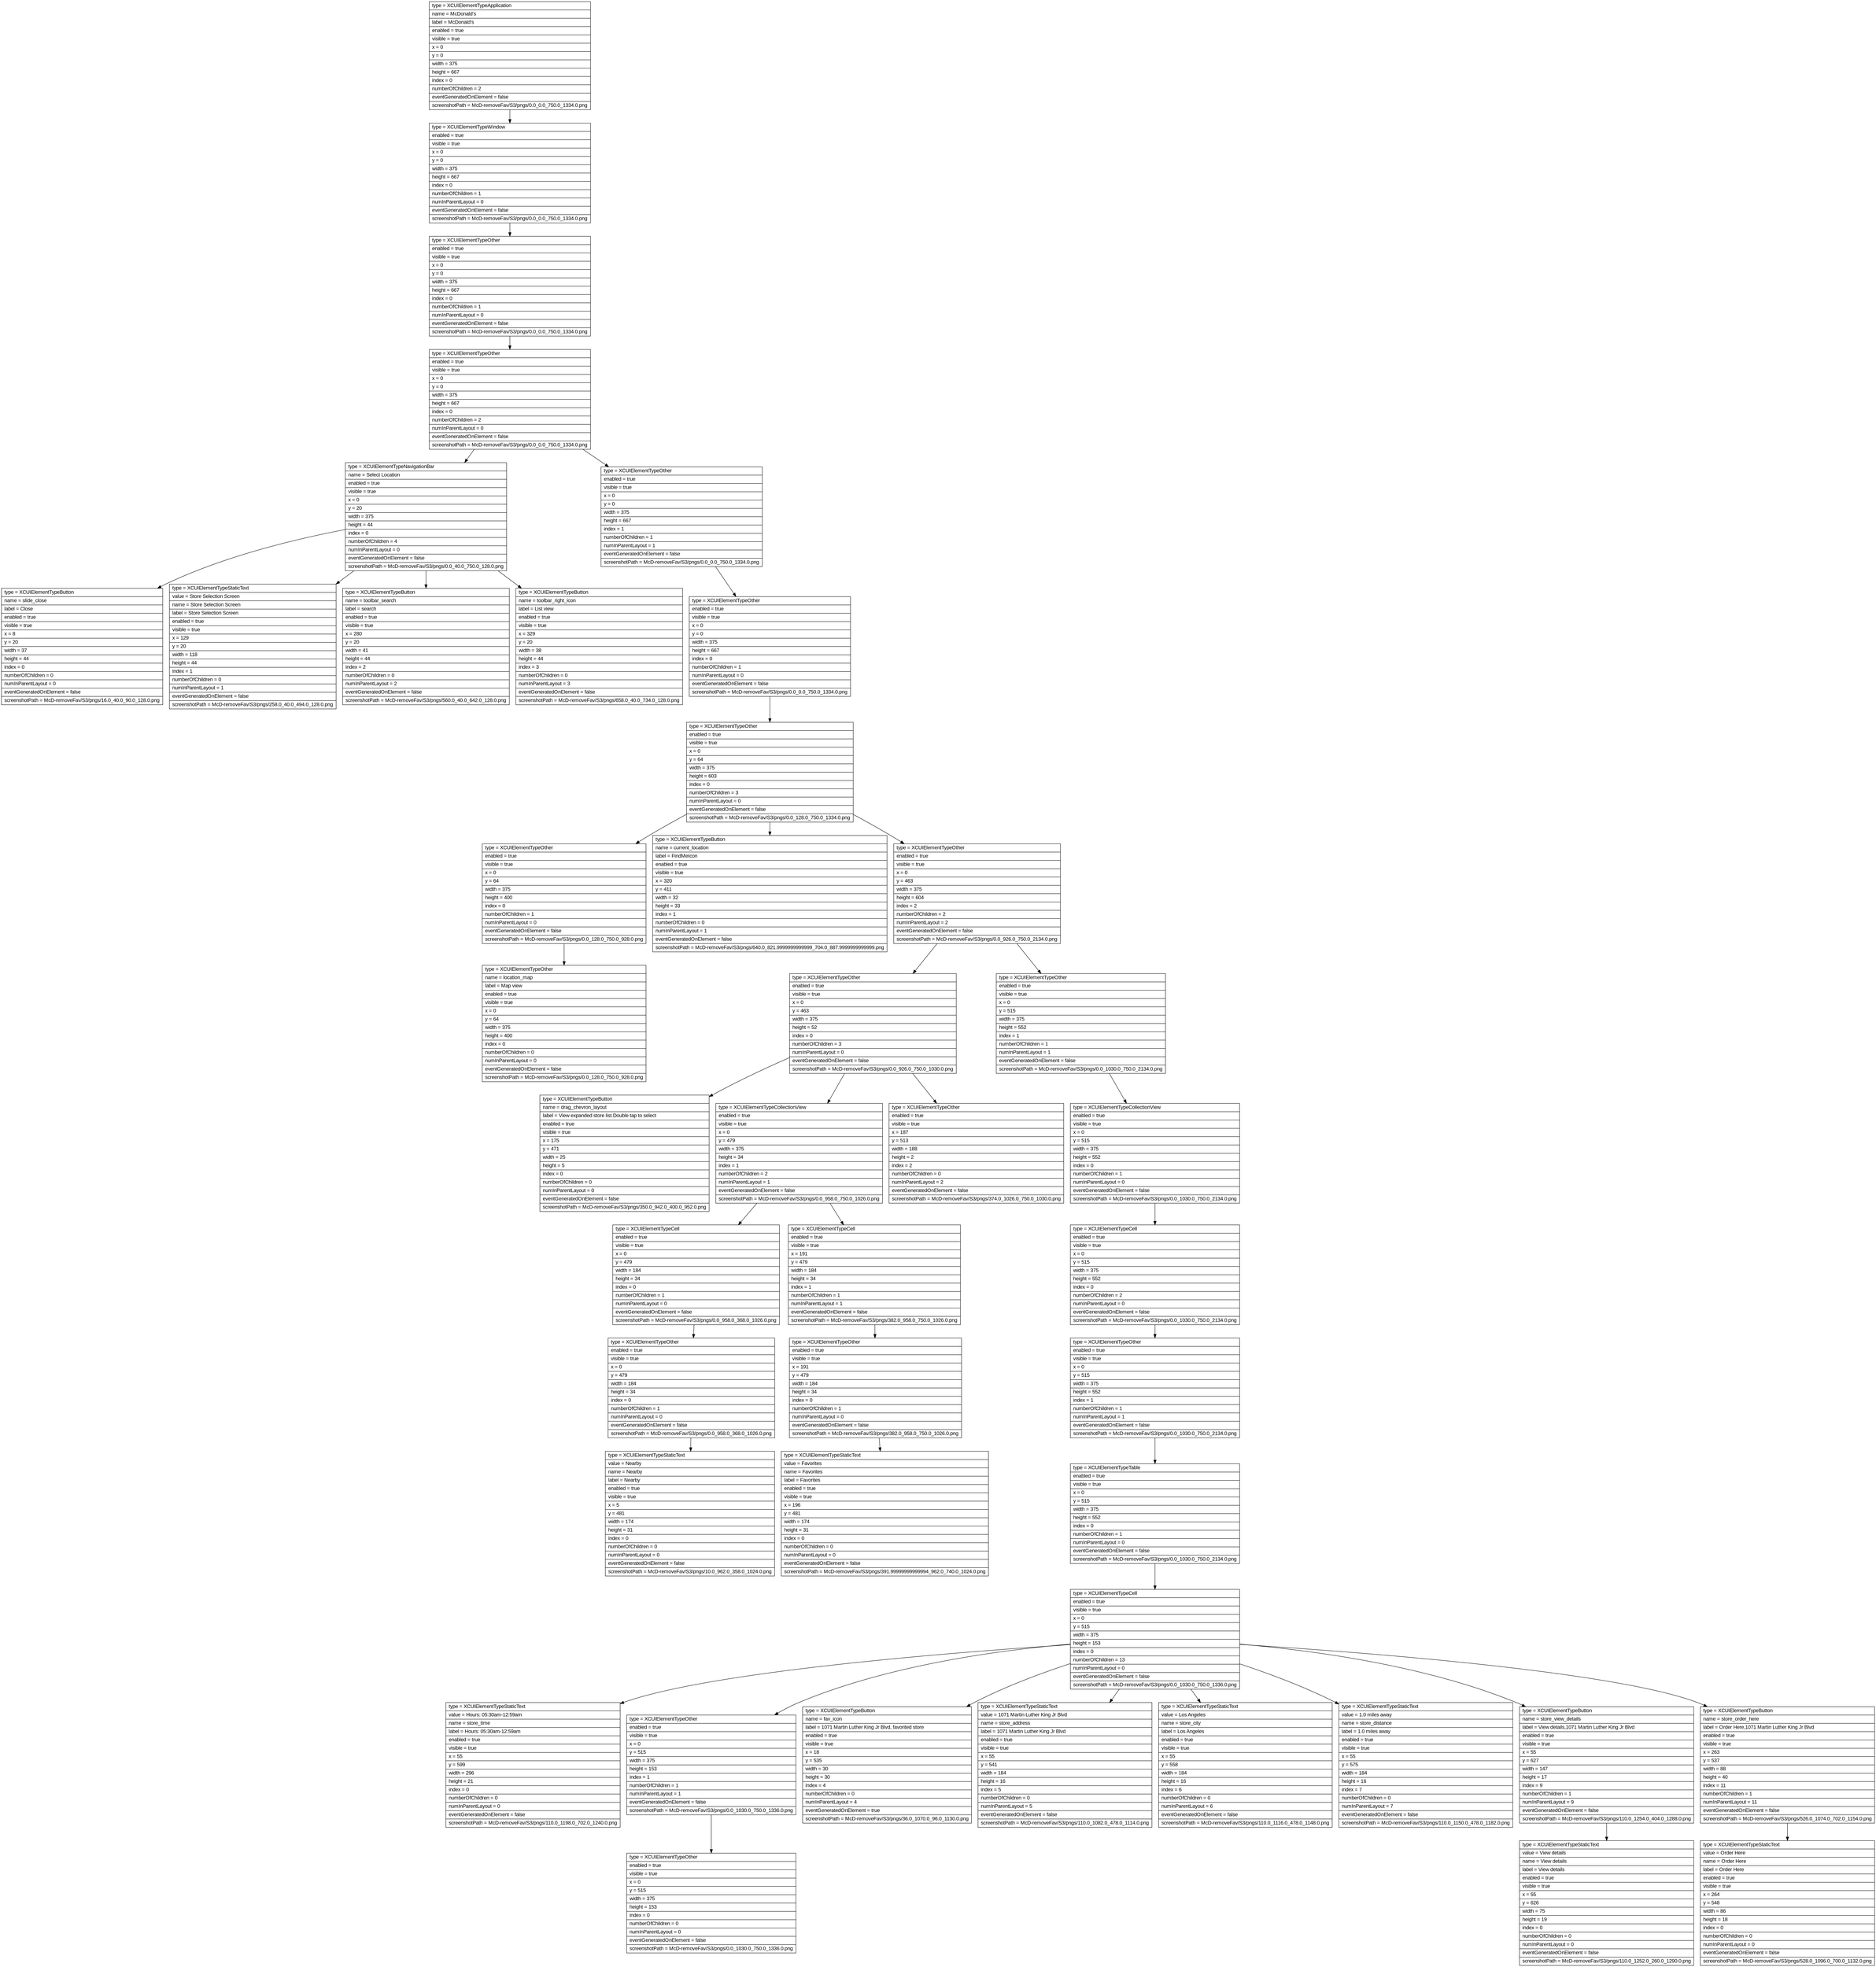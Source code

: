 digraph Layout {

	node [shape=record fontname=Arial];

	0	[label="{type = XCUIElementTypeApplication\l|name = McDonald's\l|label = McDonald's\l|enabled = true\l|visible = true\l|x = 0\l|y = 0\l|width = 375\l|height = 667\l|index = 0\l|numberOfChildren = 2\l|eventGeneratedOnElement = false \l|screenshotPath = McD-removeFav/S3/pngs/0.0_0.0_750.0_1334.0.png\l}"]
	1	[label="{type = XCUIElementTypeWindow\l|enabled = true\l|visible = true\l|x = 0\l|y = 0\l|width = 375\l|height = 667\l|index = 0\l|numberOfChildren = 1\l|numInParentLayout = 0\l|eventGeneratedOnElement = false \l|screenshotPath = McD-removeFav/S3/pngs/0.0_0.0_750.0_1334.0.png\l}"]
	2	[label="{type = XCUIElementTypeOther\l|enabled = true\l|visible = true\l|x = 0\l|y = 0\l|width = 375\l|height = 667\l|index = 0\l|numberOfChildren = 1\l|numInParentLayout = 0\l|eventGeneratedOnElement = false \l|screenshotPath = McD-removeFav/S3/pngs/0.0_0.0_750.0_1334.0.png\l}"]
	3	[label="{type = XCUIElementTypeOther\l|enabled = true\l|visible = true\l|x = 0\l|y = 0\l|width = 375\l|height = 667\l|index = 0\l|numberOfChildren = 2\l|numInParentLayout = 0\l|eventGeneratedOnElement = false \l|screenshotPath = McD-removeFav/S3/pngs/0.0_0.0_750.0_1334.0.png\l}"]
	4	[label="{type = XCUIElementTypeNavigationBar\l|name = Select Location\l|enabled = true\l|visible = true\l|x = 0\l|y = 20\l|width = 375\l|height = 44\l|index = 0\l|numberOfChildren = 4\l|numInParentLayout = 0\l|eventGeneratedOnElement = false \l|screenshotPath = McD-removeFav/S3/pngs/0.0_40.0_750.0_128.0.png\l}"]
	5	[label="{type = XCUIElementTypeOther\l|enabled = true\l|visible = true\l|x = 0\l|y = 0\l|width = 375\l|height = 667\l|index = 1\l|numberOfChildren = 1\l|numInParentLayout = 1\l|eventGeneratedOnElement = false \l|screenshotPath = McD-removeFav/S3/pngs/0.0_0.0_750.0_1334.0.png\l}"]
	6	[label="{type = XCUIElementTypeButton\l|name = slide_close\l|label = Close\l|enabled = true\l|visible = true\l|x = 8\l|y = 20\l|width = 37\l|height = 44\l|index = 0\l|numberOfChildren = 0\l|numInParentLayout = 0\l|eventGeneratedOnElement = false \l|screenshotPath = McD-removeFav/S3/pngs/16.0_40.0_90.0_128.0.png\l}"]
	7	[label="{type = XCUIElementTypeStaticText\l|value = Store Selection Screen\l|name = Store Selection Screen\l|label = Store Selection Screen\l|enabled = true\l|visible = true\l|x = 129\l|y = 20\l|width = 118\l|height = 44\l|index = 1\l|numberOfChildren = 0\l|numInParentLayout = 1\l|eventGeneratedOnElement = false \l|screenshotPath = McD-removeFav/S3/pngs/258.0_40.0_494.0_128.0.png\l}"]
	8	[label="{type = XCUIElementTypeButton\l|name = toolbar_search\l|label = search\l|enabled = true\l|visible = true\l|x = 280\l|y = 20\l|width = 41\l|height = 44\l|index = 2\l|numberOfChildren = 0\l|numInParentLayout = 2\l|eventGeneratedOnElement = false \l|screenshotPath = McD-removeFav/S3/pngs/560.0_40.0_642.0_128.0.png\l}"]
	9	[label="{type = XCUIElementTypeButton\l|name = toolbar_right_icon\l|label = List view\l|enabled = true\l|visible = true\l|x = 329\l|y = 20\l|width = 38\l|height = 44\l|index = 3\l|numberOfChildren = 0\l|numInParentLayout = 3\l|eventGeneratedOnElement = false \l|screenshotPath = McD-removeFav/S3/pngs/658.0_40.0_734.0_128.0.png\l}"]
	10	[label="{type = XCUIElementTypeOther\l|enabled = true\l|visible = true\l|x = 0\l|y = 0\l|width = 375\l|height = 667\l|index = 0\l|numberOfChildren = 1\l|numInParentLayout = 0\l|eventGeneratedOnElement = false \l|screenshotPath = McD-removeFav/S3/pngs/0.0_0.0_750.0_1334.0.png\l}"]
	11	[label="{type = XCUIElementTypeOther\l|enabled = true\l|visible = true\l|x = 0\l|y = 64\l|width = 375\l|height = 603\l|index = 0\l|numberOfChildren = 3\l|numInParentLayout = 0\l|eventGeneratedOnElement = false \l|screenshotPath = McD-removeFav/S3/pngs/0.0_128.0_750.0_1334.0.png\l}"]
	12	[label="{type = XCUIElementTypeOther\l|enabled = true\l|visible = true\l|x = 0\l|y = 64\l|width = 375\l|height = 400\l|index = 0\l|numberOfChildren = 1\l|numInParentLayout = 0\l|eventGeneratedOnElement = false \l|screenshotPath = McD-removeFav/S3/pngs/0.0_128.0_750.0_928.0.png\l}"]
	13	[label="{type = XCUIElementTypeButton\l|name = current_location\l|label = FindMeIcon\l|enabled = true\l|visible = true\l|x = 320\l|y = 411\l|width = 32\l|height = 33\l|index = 1\l|numberOfChildren = 0\l|numInParentLayout = 1\l|eventGeneratedOnElement = false \l|screenshotPath = McD-removeFav/S3/pngs/640.0_821.9999999999999_704.0_887.9999999999999.png\l}"]
	14	[label="{type = XCUIElementTypeOther\l|enabled = true\l|visible = true\l|x = 0\l|y = 463\l|width = 375\l|height = 604\l|index = 2\l|numberOfChildren = 2\l|numInParentLayout = 2\l|eventGeneratedOnElement = false \l|screenshotPath = McD-removeFav/S3/pngs/0.0_926.0_750.0_2134.0.png\l}"]
	15	[label="{type = XCUIElementTypeOther\l|name = location_map\l|label = Map view\l|enabled = true\l|visible = true\l|x = 0\l|y = 64\l|width = 375\l|height = 400\l|index = 0\l|numberOfChildren = 0\l|numInParentLayout = 0\l|eventGeneratedOnElement = false \l|screenshotPath = McD-removeFav/S3/pngs/0.0_128.0_750.0_928.0.png\l}"]
	16	[label="{type = XCUIElementTypeOther\l|enabled = true\l|visible = true\l|x = 0\l|y = 463\l|width = 375\l|height = 52\l|index = 0\l|numberOfChildren = 3\l|numInParentLayout = 0\l|eventGeneratedOnElement = false \l|screenshotPath = McD-removeFav/S3/pngs/0.0_926.0_750.0_1030.0.png\l}"]
	17	[label="{type = XCUIElementTypeOther\l|enabled = true\l|visible = true\l|x = 0\l|y = 515\l|width = 375\l|height = 552\l|index = 1\l|numberOfChildren = 1\l|numInParentLayout = 1\l|eventGeneratedOnElement = false \l|screenshotPath = McD-removeFav/S3/pngs/0.0_1030.0_750.0_2134.0.png\l}"]
	18	[label="{type = XCUIElementTypeButton\l|name = drag_chevron_layout\l|label = View expanded store list.Double tap to select\l|enabled = true\l|visible = true\l|x = 175\l|y = 471\l|width = 25\l|height = 5\l|index = 0\l|numberOfChildren = 0\l|numInParentLayout = 0\l|eventGeneratedOnElement = false \l|screenshotPath = McD-removeFav/S3/pngs/350.0_942.0_400.0_952.0.png\l}"]
	19	[label="{type = XCUIElementTypeCollectionView\l|enabled = true\l|visible = true\l|x = 0\l|y = 479\l|width = 375\l|height = 34\l|index = 1\l|numberOfChildren = 2\l|numInParentLayout = 1\l|eventGeneratedOnElement = false \l|screenshotPath = McD-removeFav/S3/pngs/0.0_958.0_750.0_1026.0.png\l}"]
	20	[label="{type = XCUIElementTypeOther\l|enabled = true\l|visible = true\l|x = 187\l|y = 513\l|width = 188\l|height = 2\l|index = 2\l|numberOfChildren = 0\l|numInParentLayout = 2\l|eventGeneratedOnElement = false \l|screenshotPath = McD-removeFav/S3/pngs/374.0_1026.0_750.0_1030.0.png\l}"]
	21	[label="{type = XCUIElementTypeCollectionView\l|enabled = true\l|visible = true\l|x = 0\l|y = 515\l|width = 375\l|height = 552\l|index = 0\l|numberOfChildren = 1\l|numInParentLayout = 0\l|eventGeneratedOnElement = false \l|screenshotPath = McD-removeFav/S3/pngs/0.0_1030.0_750.0_2134.0.png\l}"]
	22	[label="{type = XCUIElementTypeCell\l|enabled = true\l|visible = true\l|x = 0\l|y = 479\l|width = 184\l|height = 34\l|index = 0\l|numberOfChildren = 1\l|numInParentLayout = 0\l|eventGeneratedOnElement = false \l|screenshotPath = McD-removeFav/S3/pngs/0.0_958.0_368.0_1026.0.png\l}"]
	23	[label="{type = XCUIElementTypeCell\l|enabled = true\l|visible = true\l|x = 191\l|y = 479\l|width = 184\l|height = 34\l|index = 1\l|numberOfChildren = 1\l|numInParentLayout = 1\l|eventGeneratedOnElement = false \l|screenshotPath = McD-removeFav/S3/pngs/382.0_958.0_750.0_1026.0.png\l}"]
	24	[label="{type = XCUIElementTypeCell\l|enabled = true\l|visible = true\l|x = 0\l|y = 515\l|width = 375\l|height = 552\l|index = 0\l|numberOfChildren = 2\l|numInParentLayout = 0\l|eventGeneratedOnElement = false \l|screenshotPath = McD-removeFav/S3/pngs/0.0_1030.0_750.0_2134.0.png\l}"]
	25	[label="{type = XCUIElementTypeOther\l|enabled = true\l|visible = true\l|x = 0\l|y = 479\l|width = 184\l|height = 34\l|index = 0\l|numberOfChildren = 1\l|numInParentLayout = 0\l|eventGeneratedOnElement = false \l|screenshotPath = McD-removeFav/S3/pngs/0.0_958.0_368.0_1026.0.png\l}"]
	26	[label="{type = XCUIElementTypeOther\l|enabled = true\l|visible = true\l|x = 191\l|y = 479\l|width = 184\l|height = 34\l|index = 0\l|numberOfChildren = 1\l|numInParentLayout = 0\l|eventGeneratedOnElement = false \l|screenshotPath = McD-removeFav/S3/pngs/382.0_958.0_750.0_1026.0.png\l}"]
	27	[label="{type = XCUIElementTypeOther\l|enabled = true\l|visible = true\l|x = 0\l|y = 515\l|width = 375\l|height = 552\l|index = 1\l|numberOfChildren = 1\l|numInParentLayout = 1\l|eventGeneratedOnElement = false \l|screenshotPath = McD-removeFav/S3/pngs/0.0_1030.0_750.0_2134.0.png\l}"]
	28	[label="{type = XCUIElementTypeStaticText\l|value = Nearby\l|name = Nearby\l|label = Nearby\l|enabled = true\l|visible = true\l|x = 5\l|y = 481\l|width = 174\l|height = 31\l|index = 0\l|numberOfChildren = 0\l|numInParentLayout = 0\l|eventGeneratedOnElement = false \l|screenshotPath = McD-removeFav/S3/pngs/10.0_962.0_358.0_1024.0.png\l}"]
	29	[label="{type = XCUIElementTypeStaticText\l|value = Favorites\l|name = Favorites\l|label = Favorites\l|enabled = true\l|visible = true\l|x = 196\l|y = 481\l|width = 174\l|height = 31\l|index = 0\l|numberOfChildren = 0\l|numInParentLayout = 0\l|eventGeneratedOnElement = false \l|screenshotPath = McD-removeFav/S3/pngs/391.99999999999994_962.0_740.0_1024.0.png\l}"]
	30	[label="{type = XCUIElementTypeTable\l|enabled = true\l|visible = true\l|x = 0\l|y = 515\l|width = 375\l|height = 552\l|index = 0\l|numberOfChildren = 1\l|numInParentLayout = 0\l|eventGeneratedOnElement = false \l|screenshotPath = McD-removeFav/S3/pngs/0.0_1030.0_750.0_2134.0.png\l}"]
	31	[label="{type = XCUIElementTypeCell\l|enabled = true\l|visible = true\l|x = 0\l|y = 515\l|width = 375\l|height = 153\l|index = 0\l|numberOfChildren = 13\l|numInParentLayout = 0\l|eventGeneratedOnElement = false \l|screenshotPath = McD-removeFav/S3/pngs/0.0_1030.0_750.0_1336.0.png\l}"]
	32	[label="{type = XCUIElementTypeStaticText\l|value = Hours: 05:30am-12:59am\l|name = store_time\l|label = Hours: 05:30am-12:59am\l|enabled = true\l|visible = true\l|x = 55\l|y = 599\l|width = 296\l|height = 21\l|index = 0\l|numberOfChildren = 0\l|numInParentLayout = 0\l|eventGeneratedOnElement = false \l|screenshotPath = McD-removeFav/S3/pngs/110.0_1198.0_702.0_1240.0.png\l}"]
	33	[label="{type = XCUIElementTypeOther\l|enabled = true\l|visible = true\l|x = 0\l|y = 515\l|width = 375\l|height = 153\l|index = 1\l|numberOfChildren = 1\l|numInParentLayout = 1\l|eventGeneratedOnElement = false \l|screenshotPath = McD-removeFav/S3/pngs/0.0_1030.0_750.0_1336.0.png\l}"]
	34	[label="{type = XCUIElementTypeButton\l|name = fav_icon\l|label = 1071 Martin Luther King Jr Blvd, favorited store\l|enabled = true\l|visible = true\l|x = 18\l|y = 535\l|width = 30\l|height = 30\l|index = 4\l|numberOfChildren = 0\l|numInParentLayout = 4\l|eventGeneratedOnElement = true \l|screenshotPath = McD-removeFav/S3/pngs/36.0_1070.0_96.0_1130.0.png\l}"]
	35	[label="{type = XCUIElementTypeStaticText\l|value = 1071 Martin Luther King Jr Blvd\l|name = store_address\l|label = 1071 Martin Luther King Jr Blvd\l|enabled = true\l|visible = true\l|x = 55\l|y = 541\l|width = 184\l|height = 16\l|index = 5\l|numberOfChildren = 0\l|numInParentLayout = 5\l|eventGeneratedOnElement = false \l|screenshotPath = McD-removeFav/S3/pngs/110.0_1082.0_478.0_1114.0.png\l}"]
	36	[label="{type = XCUIElementTypeStaticText\l|value = Los Angeles\l|name = store_city\l|label = Los Angeles\l|enabled = true\l|visible = true\l|x = 55\l|y = 558\l|width = 184\l|height = 16\l|index = 6\l|numberOfChildren = 0\l|numInParentLayout = 6\l|eventGeneratedOnElement = false \l|screenshotPath = McD-removeFav/S3/pngs/110.0_1116.0_478.0_1148.0.png\l}"]
	37	[label="{type = XCUIElementTypeStaticText\l|value = 1.0 miles away\l|name = store_distance\l|label = 1.0 miles away\l|enabled = true\l|visible = true\l|x = 55\l|y = 575\l|width = 184\l|height = 16\l|index = 7\l|numberOfChildren = 0\l|numInParentLayout = 7\l|eventGeneratedOnElement = false \l|screenshotPath = McD-removeFav/S3/pngs/110.0_1150.0_478.0_1182.0.png\l}"]
	38	[label="{type = XCUIElementTypeButton\l|name = store_view_details\l|label = View details,1071 Martin Luther King Jr Blvd\l|enabled = true\l|visible = true\l|x = 55\l|y = 627\l|width = 147\l|height = 17\l|index = 9\l|numberOfChildren = 1\l|numInParentLayout = 9\l|eventGeneratedOnElement = false \l|screenshotPath = McD-removeFav/S3/pngs/110.0_1254.0_404.0_1288.0.png\l}"]
	39	[label="{type = XCUIElementTypeButton\l|name = store_order_here\l|label = Order Here,1071 Martin Luther King Jr Blvd\l|enabled = true\l|visible = true\l|x = 263\l|y = 537\l|width = 88\l|height = 40\l|index = 11\l|numberOfChildren = 1\l|numInParentLayout = 11\l|eventGeneratedOnElement = false \l|screenshotPath = McD-removeFav/S3/pngs/526.0_1074.0_702.0_1154.0.png\l}"]
	40	[label="{type = XCUIElementTypeOther\l|enabled = true\l|visible = true\l|x = 0\l|y = 515\l|width = 375\l|height = 153\l|index = 0\l|numberOfChildren = 0\l|numInParentLayout = 0\l|eventGeneratedOnElement = false \l|screenshotPath = McD-removeFav/S3/pngs/0.0_1030.0_750.0_1336.0.png\l}"]
	41	[label="{type = XCUIElementTypeStaticText\l|value = View details\l|name = View details\l|label = View details\l|enabled = true\l|visible = true\l|x = 55\l|y = 626\l|width = 75\l|height = 19\l|index = 0\l|numberOfChildren = 0\l|numInParentLayout = 0\l|eventGeneratedOnElement = false \l|screenshotPath = McD-removeFav/S3/pngs/110.0_1252.0_260.0_1290.0.png\l}"]
	42	[label="{type = XCUIElementTypeStaticText\l|value =    Order Here   \l|name =    Order Here   \l|label =    Order Here   \l|enabled = true\l|visible = true\l|x = 264\l|y = 548\l|width = 86\l|height = 18\l|index = 0\l|numberOfChildren = 0\l|numInParentLayout = 0\l|eventGeneratedOnElement = false \l|screenshotPath = McD-removeFav/S3/pngs/528.0_1096.0_700.0_1132.0.png\l}"]


	0 -> 1
	1 -> 2
	2 -> 3
	3 -> 4
	3 -> 5
	4 -> 6
	4 -> 7
	4 -> 8
	4 -> 9
	5 -> 10
	10 -> 11
	11 -> 12
	11 -> 13
	11 -> 14
	12 -> 15
	14 -> 16
	14 -> 17
	16 -> 18
	16 -> 19
	16 -> 20
	17 -> 21
	19 -> 22
	19 -> 23
	21 -> 24
	22 -> 25
	23 -> 26
	24 -> 27
	25 -> 28
	26 -> 29
	27 -> 30
	30 -> 31
	31 -> 32
	31 -> 33
	31 -> 34
	31 -> 35
	31 -> 36
	31 -> 37
	31 -> 38
	31 -> 39
	33 -> 40
	38 -> 41
	39 -> 42


}